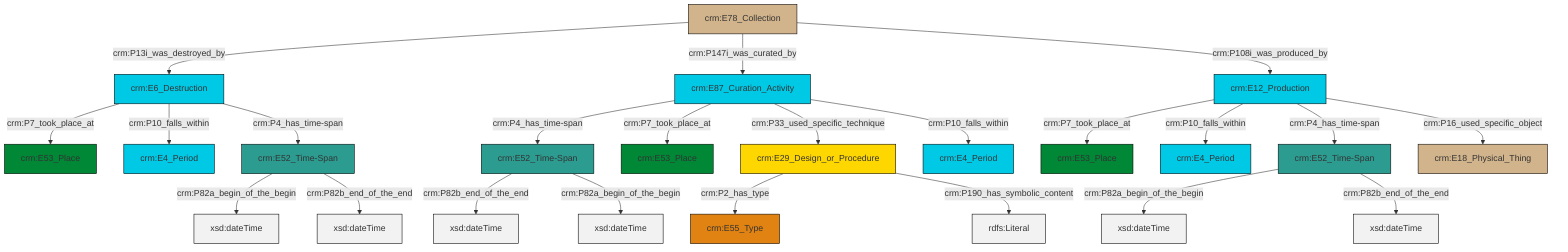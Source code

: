 graph TD
classDef Literal fill:#f2f2f2,stroke:#000000;
classDef CRM_Entity fill:#FFFFFF,stroke:#000000;
classDef Temporal_Entity fill:#00C9E6, stroke:#000000;
classDef Type fill:#E18312, stroke:#000000;
classDef Time-Span fill:#2C9C91, stroke:#000000;
classDef Appellation fill:#FFEB7F, stroke:#000000;
classDef Place fill:#008836, stroke:#000000;
classDef Persistent_Item fill:#B266B2, stroke:#000000;
classDef Conceptual_Object fill:#FFD700, stroke:#000000;
classDef Physical_Thing fill:#D2B48C, stroke:#000000;
classDef Actor fill:#f58aad, stroke:#000000;
classDef PC_Classes fill:#4ce600, stroke:#000000;
classDef Multi fill:#cccccc,stroke:#000000;

0["crm:E87_Curation_Activity"]:::Temporal_Entity -->|crm:P4_has_time-span| 4["crm:E52_Time-Span"]:::Time-Span
7["crm:E12_Production"]:::Temporal_Entity -->|crm:P7_took_place_at| 8["crm:E53_Place"]:::Place
12["crm:E6_Destruction"]:::Temporal_Entity -->|crm:P7_took_place_at| 13["crm:E53_Place"]:::Place
14["crm:E29_Design_or_Procedure"]:::Conceptual_Object -->|crm:P2_has_type| 15["crm:E55_Type"]:::Type
0["crm:E87_Curation_Activity"]:::Temporal_Entity -->|crm:P7_took_place_at| 16["crm:E53_Place"]:::Place
17["crm:E78_Collection"]:::Physical_Thing -->|crm:P13i_was_destroyed_by| 12["crm:E6_Destruction"]:::Temporal_Entity
19["crm:E52_Time-Span"]:::Time-Span -->|crm:P82a_begin_of_the_begin| 20[xsd:dateTime]:::Literal
4["crm:E52_Time-Span"]:::Time-Span -->|crm:P82b_end_of_the_end| 22[xsd:dateTime]:::Literal
12["crm:E6_Destruction"]:::Temporal_Entity -->|crm:P10_falls_within| 24["crm:E4_Period"]:::Temporal_Entity
19["crm:E52_Time-Span"]:::Time-Span -->|crm:P82b_end_of_the_end| 25[xsd:dateTime]:::Literal
7["crm:E12_Production"]:::Temporal_Entity -->|crm:P10_falls_within| 2["crm:E4_Period"]:::Temporal_Entity
4["crm:E52_Time-Span"]:::Time-Span -->|crm:P82a_begin_of_the_begin| 29[xsd:dateTime]:::Literal
0["crm:E87_Curation_Activity"]:::Temporal_Entity -->|crm:P33_used_specific_technique| 14["crm:E29_Design_or_Procedure"]:::Conceptual_Object
17["crm:E78_Collection"]:::Physical_Thing -->|crm:P147i_was_curated_by| 0["crm:E87_Curation_Activity"]:::Temporal_Entity
14["crm:E29_Design_or_Procedure"]:::Conceptual_Object -->|crm:P190_has_symbolic_content| 31[rdfs:Literal]:::Literal
0["crm:E87_Curation_Activity"]:::Temporal_Entity -->|crm:P10_falls_within| 26["crm:E4_Period"]:::Temporal_Entity
17["crm:E78_Collection"]:::Physical_Thing -->|crm:P108i_was_produced_by| 7["crm:E12_Production"]:::Temporal_Entity
10["crm:E52_Time-Span"]:::Time-Span -->|crm:P82a_begin_of_the_begin| 36[xsd:dateTime]:::Literal
7["crm:E12_Production"]:::Temporal_Entity -->|crm:P4_has_time-span| 10["crm:E52_Time-Span"]:::Time-Span
10["crm:E52_Time-Span"]:::Time-Span -->|crm:P82b_end_of_the_end| 37[xsd:dateTime]:::Literal
7["crm:E12_Production"]:::Temporal_Entity -->|crm:P16_used_specific_object| 5["crm:E18_Physical_Thing"]:::Physical_Thing
12["crm:E6_Destruction"]:::Temporal_Entity -->|crm:P4_has_time-span| 19["crm:E52_Time-Span"]:::Time-Span